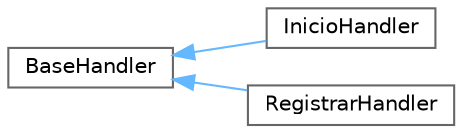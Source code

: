 digraph "Graphical Class Hierarchy"
{
 // INTERACTIVE_SVG=YES
 // LATEX_PDF_SIZE
  bgcolor="transparent";
  edge [fontname=Helvetica,fontsize=10,labelfontname=Helvetica,labelfontsize=10];
  node [fontname=Helvetica,fontsize=10,shape=box,height=0.2,width=0.4];
  rankdir="LR";
  Node0 [label="BaseHandler",height=0.2,width=0.4,color="grey40", fillcolor="white", style="filled",URL="$classBaseHandler.html",tooltip=" "];
  Node0 -> Node1 [dir="back",color="steelblue1",style="solid"];
  Node1 [label="InicioHandler",height=0.2,width=0.4,color="grey40", fillcolor="white", style="filled",URL="$classInicioHandler.html",tooltip="Dependiendo del TipoDeUsuario del Usuario muestra distintas opciones. Para un Trabajador muestra Ofer..."];
  Node0 -> Node2 [dir="back",color="steelblue1",style="solid"];
  Node2 [label="RegistrarHandler",height=0.2,width=0.4,color="grey40", fillcolor="white", style="filled",URL="$classRegistrarHandler.html",tooltip=" "];
}
